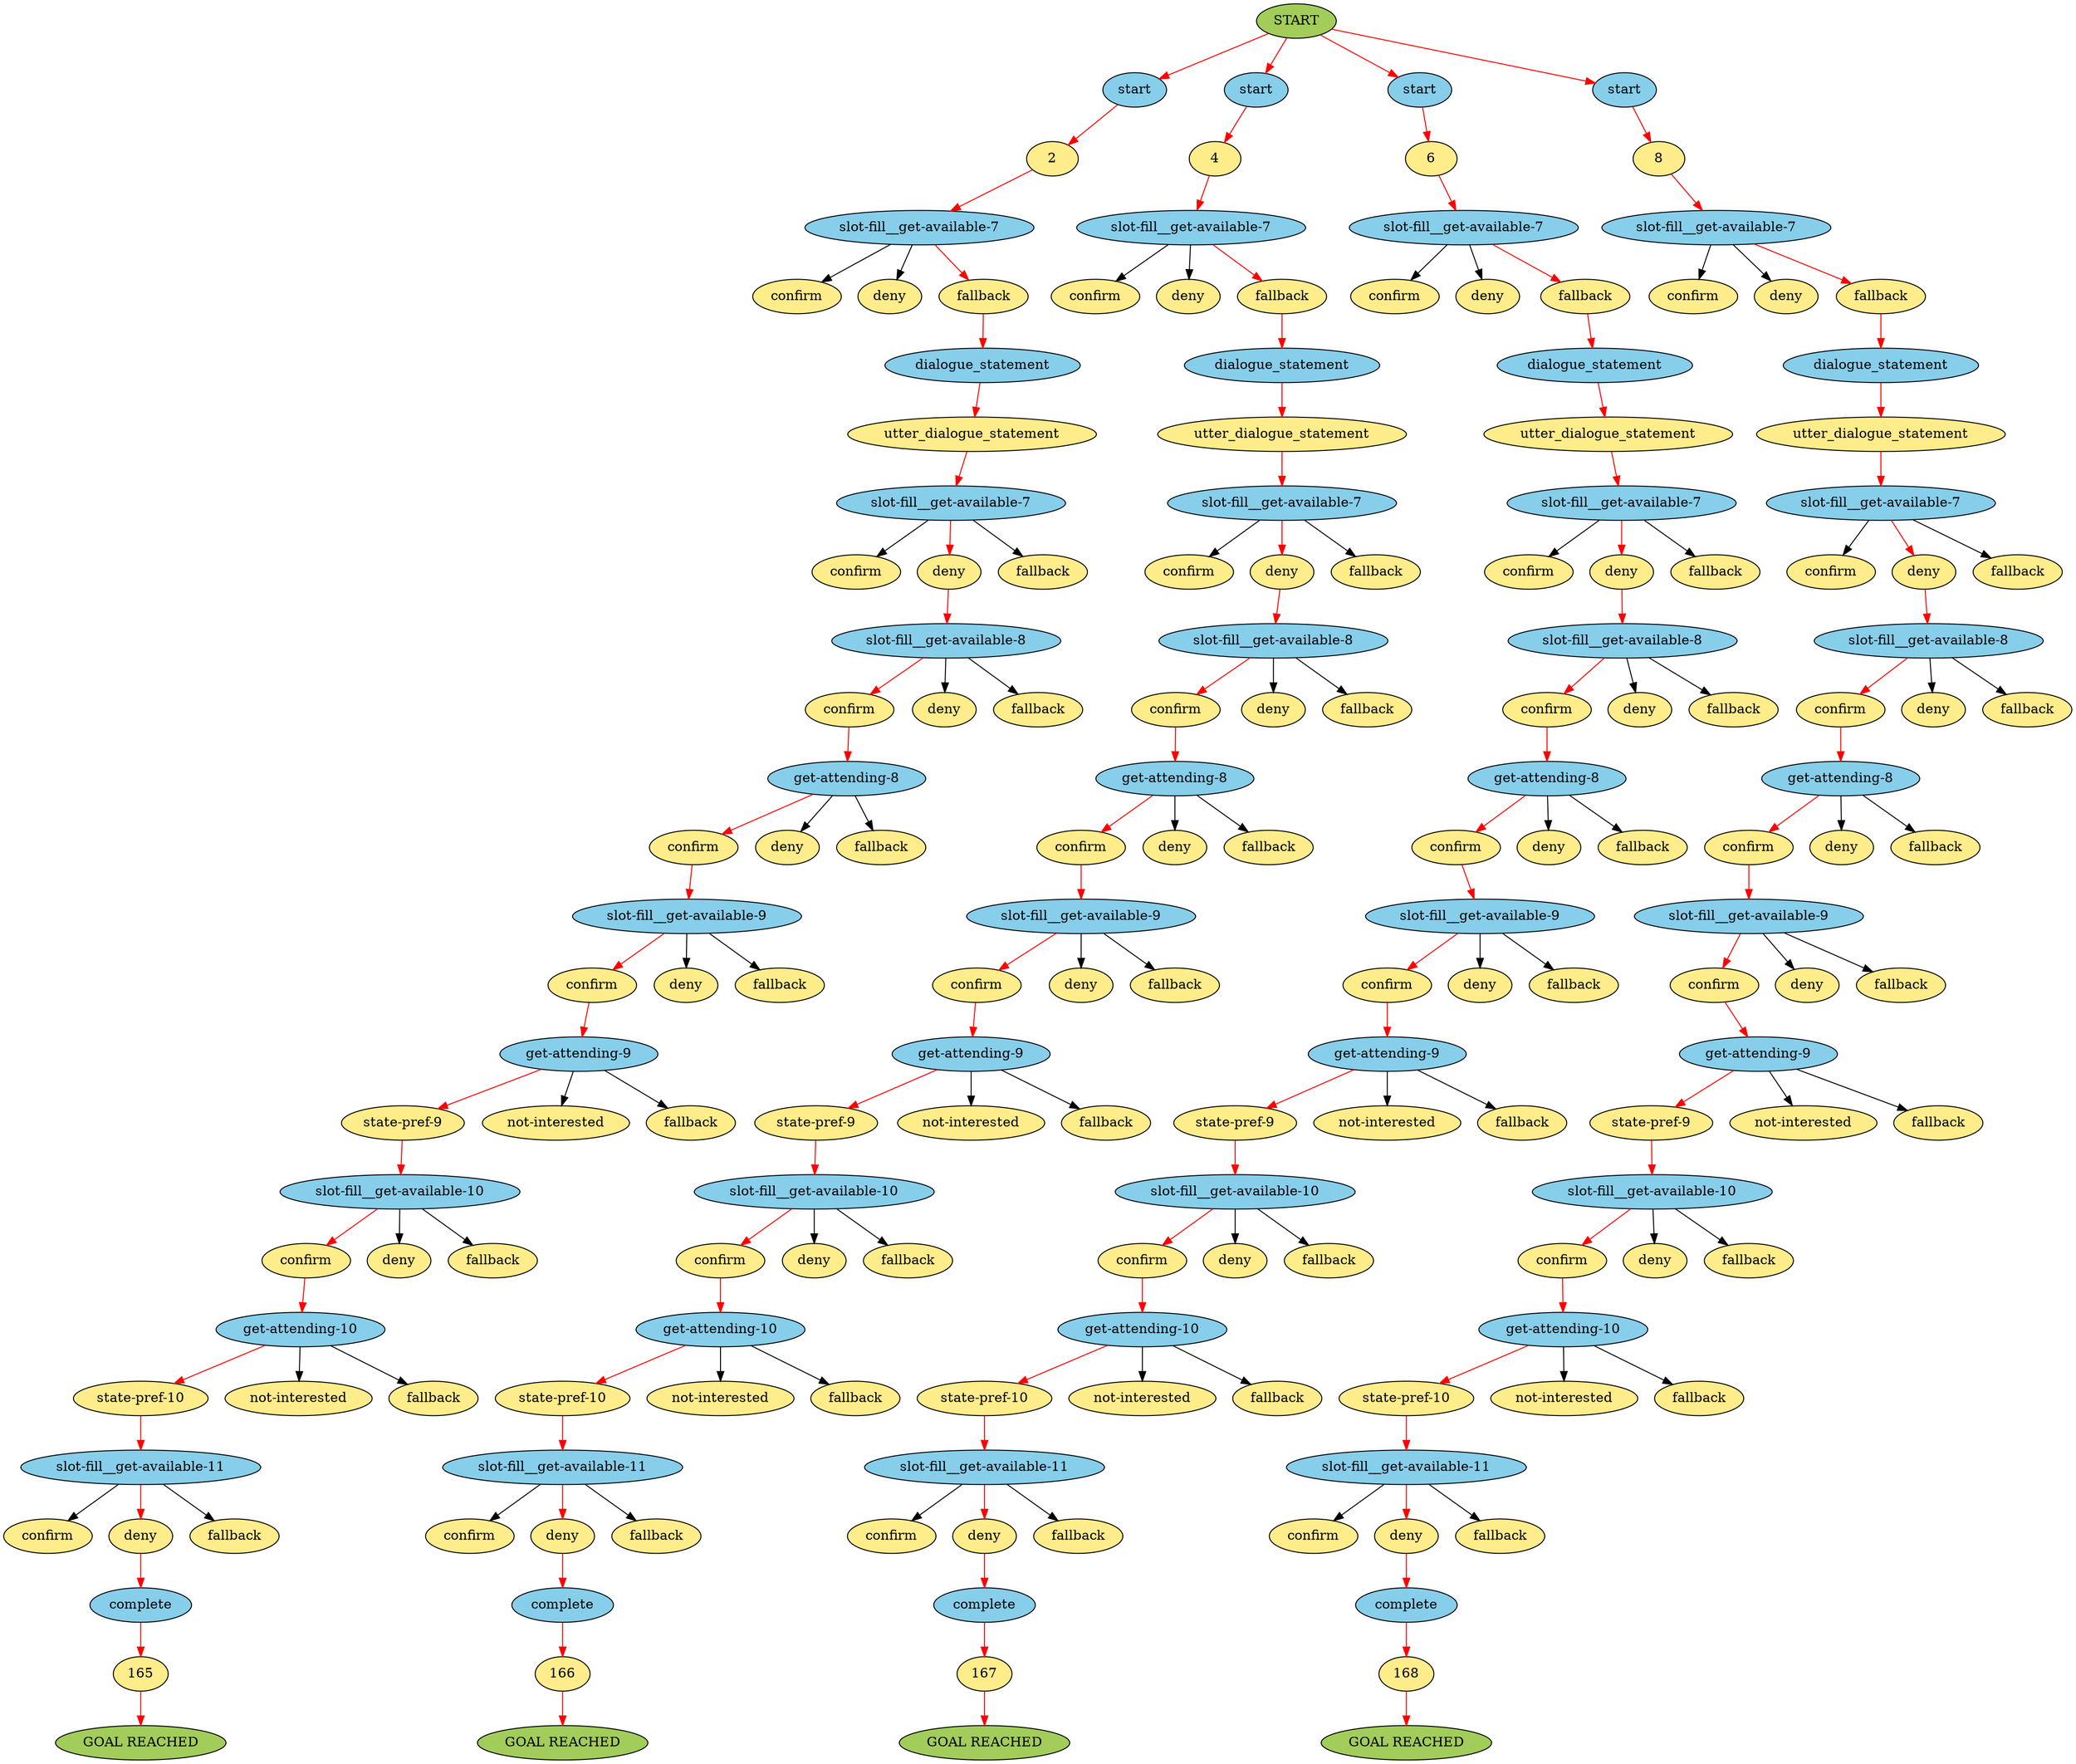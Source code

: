 digraph {
	0 [label=START fillcolor=darkolivegreen3 style=filled]
	1 [label=start fillcolor=skyblue style=filled]
	0 -> 1 [color=red]
	2 [fillcolor=lightgoldenrod1 style=filled]
	1 -> 2 [color=red]
	3 [label=start fillcolor=skyblue style=filled]
	0 -> 3 [color=red]
	4 [fillcolor=lightgoldenrod1 style=filled]
	3 -> 4 [color=red]
	5 [label=start fillcolor=skyblue style=filled]
	0 -> 5 [color=red]
	6 [fillcolor=lightgoldenrod1 style=filled]
	5 -> 6 [color=red]
	7 [label=start fillcolor=skyblue style=filled]
	0 -> 7 [color=red]
	8 [fillcolor=lightgoldenrod1 style=filled]
	7 -> 8 [color=red]
	9 [label="slot-fill__get-available-7" fillcolor=skyblue style=filled]
	2 -> 9 [color=red]
	10 [label="slot-fill__get-available-7" fillcolor=skyblue style=filled]
	4 -> 10 [color=red]
	11 [label="slot-fill__get-available-7" fillcolor=skyblue style=filled]
	6 -> 11 [color=red]
	12 [label="slot-fill__get-available-7" fillcolor=skyblue style=filled]
	8 -> 12 [color=red]
	13 [label=confirm fillcolor=lightgoldenrod1 style=filled]
	9 -> 13 [color=black]
	14 [label=deny fillcolor=lightgoldenrod1 style=filled]
	9 -> 14 [color=black]
	15 [label=fallback fillcolor=lightgoldenrod1 style=filled]
	9 -> 15 [color=red]
	16 [label=confirm fillcolor=lightgoldenrod1 style=filled]
	10 -> 16 [color=black]
	17 [label=deny fillcolor=lightgoldenrod1 style=filled]
	10 -> 17 [color=black]
	18 [label=fallback fillcolor=lightgoldenrod1 style=filled]
	10 -> 18 [color=red]
	19 [label=confirm fillcolor=lightgoldenrod1 style=filled]
	11 -> 19 [color=black]
	20 [label=deny fillcolor=lightgoldenrod1 style=filled]
	11 -> 20 [color=black]
	21 [label=fallback fillcolor=lightgoldenrod1 style=filled]
	11 -> 21 [color=red]
	22 [label=confirm fillcolor=lightgoldenrod1 style=filled]
	12 -> 22 [color=black]
	23 [label=deny fillcolor=lightgoldenrod1 style=filled]
	12 -> 23 [color=black]
	24 [label=fallback fillcolor=lightgoldenrod1 style=filled]
	12 -> 24 [color=red]
	25 [label=dialogue_statement fillcolor=skyblue style=filled]
	15 -> 25 [color=red]
	26 [label=dialogue_statement fillcolor=skyblue style=filled]
	18 -> 26 [color=red]
	27 [label=dialogue_statement fillcolor=skyblue style=filled]
	21 -> 27 [color=red]
	28 [label=dialogue_statement fillcolor=skyblue style=filled]
	24 -> 28 [color=red]
	29 [label=utter_dialogue_statement fillcolor=lightgoldenrod1 style=filled]
	25 -> 29 [color=red]
	30 [label=utter_dialogue_statement fillcolor=lightgoldenrod1 style=filled]
	26 -> 30 [color=red]
	31 [label=utter_dialogue_statement fillcolor=lightgoldenrod1 style=filled]
	27 -> 31 [color=red]
	32 [label=utter_dialogue_statement fillcolor=lightgoldenrod1 style=filled]
	28 -> 32 [color=red]
	33 [label="slot-fill__get-available-7" fillcolor=skyblue style=filled]
	29 -> 33 [color=red]
	34 [label="slot-fill__get-available-7" fillcolor=skyblue style=filled]
	30 -> 34 [color=red]
	35 [label="slot-fill__get-available-7" fillcolor=skyblue style=filled]
	31 -> 35 [color=red]
	36 [label="slot-fill__get-available-7" fillcolor=skyblue style=filled]
	32 -> 36 [color=red]
	37 [label=confirm fillcolor=lightgoldenrod1 style=filled]
	33 -> 37 [color=black]
	38 [label=deny fillcolor=lightgoldenrod1 style=filled]
	33 -> 38 [color=red]
	39 [label=fallback fillcolor=lightgoldenrod1 style=filled]
	33 -> 39 [color=black]
	40 [label=confirm fillcolor=lightgoldenrod1 style=filled]
	34 -> 40 [color=black]
	41 [label=deny fillcolor=lightgoldenrod1 style=filled]
	34 -> 41 [color=red]
	42 [label=fallback fillcolor=lightgoldenrod1 style=filled]
	34 -> 42 [color=black]
	43 [label=confirm fillcolor=lightgoldenrod1 style=filled]
	35 -> 43 [color=black]
	44 [label=deny fillcolor=lightgoldenrod1 style=filled]
	35 -> 44 [color=red]
	45 [label=fallback fillcolor=lightgoldenrod1 style=filled]
	35 -> 45 [color=black]
	46 [label=confirm fillcolor=lightgoldenrod1 style=filled]
	36 -> 46 [color=black]
	47 [label=deny fillcolor=lightgoldenrod1 style=filled]
	36 -> 47 [color=red]
	48 [label=fallback fillcolor=lightgoldenrod1 style=filled]
	36 -> 48 [color=black]
	49 [label="slot-fill__get-available-8" fillcolor=skyblue style=filled]
	38 -> 49 [color=red]
	50 [label="slot-fill__get-available-8" fillcolor=skyblue style=filled]
	41 -> 50 [color=red]
	51 [label="slot-fill__get-available-8" fillcolor=skyblue style=filled]
	44 -> 51 [color=red]
	52 [label="slot-fill__get-available-8" fillcolor=skyblue style=filled]
	47 -> 52 [color=red]
	53 [label=confirm fillcolor=lightgoldenrod1 style=filled]
	49 -> 53 [color=red]
	54 [label=deny fillcolor=lightgoldenrod1 style=filled]
	49 -> 54 [color=black]
	55 [label=fallback fillcolor=lightgoldenrod1 style=filled]
	49 -> 55 [color=black]
	56 [label=confirm fillcolor=lightgoldenrod1 style=filled]
	50 -> 56 [color=red]
	57 [label=deny fillcolor=lightgoldenrod1 style=filled]
	50 -> 57 [color=black]
	58 [label=fallback fillcolor=lightgoldenrod1 style=filled]
	50 -> 58 [color=black]
	59 [label=confirm fillcolor=lightgoldenrod1 style=filled]
	51 -> 59 [color=red]
	60 [label=deny fillcolor=lightgoldenrod1 style=filled]
	51 -> 60 [color=black]
	61 [label=fallback fillcolor=lightgoldenrod1 style=filled]
	51 -> 61 [color=black]
	62 [label=confirm fillcolor=lightgoldenrod1 style=filled]
	52 -> 62 [color=red]
	63 [label=deny fillcolor=lightgoldenrod1 style=filled]
	52 -> 63 [color=black]
	64 [label=fallback fillcolor=lightgoldenrod1 style=filled]
	52 -> 64 [color=black]
	65 [label="get-attending-8" fillcolor=skyblue style=filled]
	53 -> 65 [color=red]
	66 [label="get-attending-8" fillcolor=skyblue style=filled]
	56 -> 66 [color=red]
	67 [label="get-attending-8" fillcolor=skyblue style=filled]
	59 -> 67 [color=red]
	68 [label="get-attending-8" fillcolor=skyblue style=filled]
	62 -> 68 [color=red]
	69 [label=confirm fillcolor=lightgoldenrod1 style=filled]
	65 -> 69 [color=red]
	70 [label=deny fillcolor=lightgoldenrod1 style=filled]
	65 -> 70 [color=black]
	71 [label=fallback fillcolor=lightgoldenrod1 style=filled]
	65 -> 71 [color=black]
	72 [label=confirm fillcolor=lightgoldenrod1 style=filled]
	66 -> 72 [color=red]
	73 [label=deny fillcolor=lightgoldenrod1 style=filled]
	66 -> 73 [color=black]
	74 [label=fallback fillcolor=lightgoldenrod1 style=filled]
	66 -> 74 [color=black]
	75 [label=confirm fillcolor=lightgoldenrod1 style=filled]
	67 -> 75 [color=red]
	76 [label=deny fillcolor=lightgoldenrod1 style=filled]
	67 -> 76 [color=black]
	77 [label=fallback fillcolor=lightgoldenrod1 style=filled]
	67 -> 77 [color=black]
	78 [label=confirm fillcolor=lightgoldenrod1 style=filled]
	68 -> 78 [color=red]
	79 [label=deny fillcolor=lightgoldenrod1 style=filled]
	68 -> 79 [color=black]
	80 [label=fallback fillcolor=lightgoldenrod1 style=filled]
	68 -> 80 [color=black]
	81 [label="slot-fill__get-available-9" fillcolor=skyblue style=filled]
	69 -> 81 [color=red]
	82 [label="slot-fill__get-available-9" fillcolor=skyblue style=filled]
	72 -> 82 [color=red]
	83 [label="slot-fill__get-available-9" fillcolor=skyblue style=filled]
	75 -> 83 [color=red]
	84 [label="slot-fill__get-available-9" fillcolor=skyblue style=filled]
	78 -> 84 [color=red]
	85 [label=confirm fillcolor=lightgoldenrod1 style=filled]
	81 -> 85 [color=red]
	86 [label=deny fillcolor=lightgoldenrod1 style=filled]
	81 -> 86 [color=black]
	87 [label=fallback fillcolor=lightgoldenrod1 style=filled]
	81 -> 87 [color=black]
	88 [label=confirm fillcolor=lightgoldenrod1 style=filled]
	82 -> 88 [color=red]
	89 [label=deny fillcolor=lightgoldenrod1 style=filled]
	82 -> 89 [color=black]
	90 [label=fallback fillcolor=lightgoldenrod1 style=filled]
	82 -> 90 [color=black]
	91 [label=confirm fillcolor=lightgoldenrod1 style=filled]
	83 -> 91 [color=red]
	92 [label=deny fillcolor=lightgoldenrod1 style=filled]
	83 -> 92 [color=black]
	93 [label=fallback fillcolor=lightgoldenrod1 style=filled]
	83 -> 93 [color=black]
	94 [label=confirm fillcolor=lightgoldenrod1 style=filled]
	84 -> 94 [color=red]
	95 [label=deny fillcolor=lightgoldenrod1 style=filled]
	84 -> 95 [color=black]
	96 [label=fallback fillcolor=lightgoldenrod1 style=filled]
	84 -> 96 [color=black]
	97 [label="get-attending-9" fillcolor=skyblue style=filled]
	85 -> 97 [color=red]
	98 [label="get-attending-9" fillcolor=skyblue style=filled]
	88 -> 98 [color=red]
	99 [label="get-attending-9" fillcolor=skyblue style=filled]
	91 -> 99 [color=red]
	100 [label="get-attending-9" fillcolor=skyblue style=filled]
	94 -> 100 [color=red]
	101 [label="state-pref-9" fillcolor=lightgoldenrod1 style=filled]
	97 -> 101 [color=red]
	102 [label="not-interested" fillcolor=lightgoldenrod1 style=filled]
	97 -> 102 [color=black]
	103 [label=fallback fillcolor=lightgoldenrod1 style=filled]
	97 -> 103 [color=black]
	104 [label="state-pref-9" fillcolor=lightgoldenrod1 style=filled]
	98 -> 104 [color=red]
	105 [label="not-interested" fillcolor=lightgoldenrod1 style=filled]
	98 -> 105 [color=black]
	106 [label=fallback fillcolor=lightgoldenrod1 style=filled]
	98 -> 106 [color=black]
	107 [label="state-pref-9" fillcolor=lightgoldenrod1 style=filled]
	99 -> 107 [color=red]
	108 [label="not-interested" fillcolor=lightgoldenrod1 style=filled]
	99 -> 108 [color=black]
	109 [label=fallback fillcolor=lightgoldenrod1 style=filled]
	99 -> 109 [color=black]
	110 [label="state-pref-9" fillcolor=lightgoldenrod1 style=filled]
	100 -> 110 [color=red]
	111 [label="not-interested" fillcolor=lightgoldenrod1 style=filled]
	100 -> 111 [color=black]
	112 [label=fallback fillcolor=lightgoldenrod1 style=filled]
	100 -> 112 [color=black]
	113 [label="slot-fill__get-available-10" fillcolor=skyblue style=filled]
	101 -> 113 [color=red]
	114 [label="slot-fill__get-available-10" fillcolor=skyblue style=filled]
	104 -> 114 [color=red]
	115 [label="slot-fill__get-available-10" fillcolor=skyblue style=filled]
	107 -> 115 [color=red]
	116 [label="slot-fill__get-available-10" fillcolor=skyblue style=filled]
	110 -> 116 [color=red]
	117 [label=confirm fillcolor=lightgoldenrod1 style=filled]
	113 -> 117 [color=red]
	118 [label=deny fillcolor=lightgoldenrod1 style=filled]
	113 -> 118 [color=black]
	119 [label=fallback fillcolor=lightgoldenrod1 style=filled]
	113 -> 119 [color=black]
	120 [label=confirm fillcolor=lightgoldenrod1 style=filled]
	114 -> 120 [color=red]
	121 [label=deny fillcolor=lightgoldenrod1 style=filled]
	114 -> 121 [color=black]
	122 [label=fallback fillcolor=lightgoldenrod1 style=filled]
	114 -> 122 [color=black]
	123 [label=confirm fillcolor=lightgoldenrod1 style=filled]
	115 -> 123 [color=red]
	124 [label=deny fillcolor=lightgoldenrod1 style=filled]
	115 -> 124 [color=black]
	125 [label=fallback fillcolor=lightgoldenrod1 style=filled]
	115 -> 125 [color=black]
	126 [label=confirm fillcolor=lightgoldenrod1 style=filled]
	116 -> 126 [color=red]
	127 [label=deny fillcolor=lightgoldenrod1 style=filled]
	116 -> 127 [color=black]
	128 [label=fallback fillcolor=lightgoldenrod1 style=filled]
	116 -> 128 [color=black]
	129 [label="get-attending-10" fillcolor=skyblue style=filled]
	117 -> 129 [color=red]
	130 [label="get-attending-10" fillcolor=skyblue style=filled]
	120 -> 130 [color=red]
	131 [label="get-attending-10" fillcolor=skyblue style=filled]
	123 -> 131 [color=red]
	132 [label="get-attending-10" fillcolor=skyblue style=filled]
	126 -> 132 [color=red]
	133 [label="state-pref-10" fillcolor=lightgoldenrod1 style=filled]
	129 -> 133 [color=red]
	134 [label="not-interested" fillcolor=lightgoldenrod1 style=filled]
	129 -> 134 [color=black]
	135 [label=fallback fillcolor=lightgoldenrod1 style=filled]
	129 -> 135 [color=black]
	136 [label="state-pref-10" fillcolor=lightgoldenrod1 style=filled]
	130 -> 136 [color=red]
	137 [label="not-interested" fillcolor=lightgoldenrod1 style=filled]
	130 -> 137 [color=black]
	138 [label=fallback fillcolor=lightgoldenrod1 style=filled]
	130 -> 138 [color=black]
	139 [label="state-pref-10" fillcolor=lightgoldenrod1 style=filled]
	131 -> 139 [color=red]
	140 [label="not-interested" fillcolor=lightgoldenrod1 style=filled]
	131 -> 140 [color=black]
	141 [label=fallback fillcolor=lightgoldenrod1 style=filled]
	131 -> 141 [color=black]
	142 [label="state-pref-10" fillcolor=lightgoldenrod1 style=filled]
	132 -> 142 [color=red]
	143 [label="not-interested" fillcolor=lightgoldenrod1 style=filled]
	132 -> 143 [color=black]
	144 [label=fallback fillcolor=lightgoldenrod1 style=filled]
	132 -> 144 [color=black]
	145 [label="slot-fill__get-available-11" fillcolor=skyblue style=filled]
	133 -> 145 [color=red]
	146 [label="slot-fill__get-available-11" fillcolor=skyblue style=filled]
	136 -> 146 [color=red]
	147 [label="slot-fill__get-available-11" fillcolor=skyblue style=filled]
	139 -> 147 [color=red]
	148 [label="slot-fill__get-available-11" fillcolor=skyblue style=filled]
	142 -> 148 [color=red]
	149 [label=confirm fillcolor=lightgoldenrod1 style=filled]
	145 -> 149 [color=black]
	150 [label=deny fillcolor=lightgoldenrod1 style=filled]
	145 -> 150 [color=red]
	151 [label=fallback fillcolor=lightgoldenrod1 style=filled]
	145 -> 151 [color=black]
	152 [label=confirm fillcolor=lightgoldenrod1 style=filled]
	146 -> 152 [color=black]
	153 [label=deny fillcolor=lightgoldenrod1 style=filled]
	146 -> 153 [color=red]
	154 [label=fallback fillcolor=lightgoldenrod1 style=filled]
	146 -> 154 [color=black]
	155 [label=confirm fillcolor=lightgoldenrod1 style=filled]
	147 -> 155 [color=black]
	156 [label=deny fillcolor=lightgoldenrod1 style=filled]
	147 -> 156 [color=red]
	157 [label=fallback fillcolor=lightgoldenrod1 style=filled]
	147 -> 157 [color=black]
	158 [label=confirm fillcolor=lightgoldenrod1 style=filled]
	148 -> 158 [color=black]
	159 [label=deny fillcolor=lightgoldenrod1 style=filled]
	148 -> 159 [color=red]
	160 [label=fallback fillcolor=lightgoldenrod1 style=filled]
	148 -> 160 [color=black]
	161 [label=complete fillcolor=skyblue style=filled]
	150 -> 161 [color=red]
	162 [label=complete fillcolor=skyblue style=filled]
	153 -> 162 [color=red]
	163 [label=complete fillcolor=skyblue style=filled]
	156 -> 163 [color=red]
	164 [label=complete fillcolor=skyblue style=filled]
	159 -> 164 [color=red]
	165 [fillcolor=lightgoldenrod1 style=filled]
	161 -> 165 [color=red]
	166 [fillcolor=lightgoldenrod1 style=filled]
	162 -> 166 [color=red]
	167 [fillcolor=lightgoldenrod1 style=filled]
	163 -> 167 [color=red]
	168 [fillcolor=lightgoldenrod1 style=filled]
	164 -> 168 [color=red]
	169 [label="GOAL REACHED" fillcolor=darkolivegreen3 style=filled]
	165 -> 169 [color=red]
	170 [label="GOAL REACHED" fillcolor=darkolivegreen3 style=filled]
	166 -> 170 [color=red]
	171 [label="GOAL REACHED" fillcolor=darkolivegreen3 style=filled]
	167 -> 171 [color=red]
	172 [label="GOAL REACHED" fillcolor=darkolivegreen3 style=filled]
	168 -> 172 [color=red]
}
